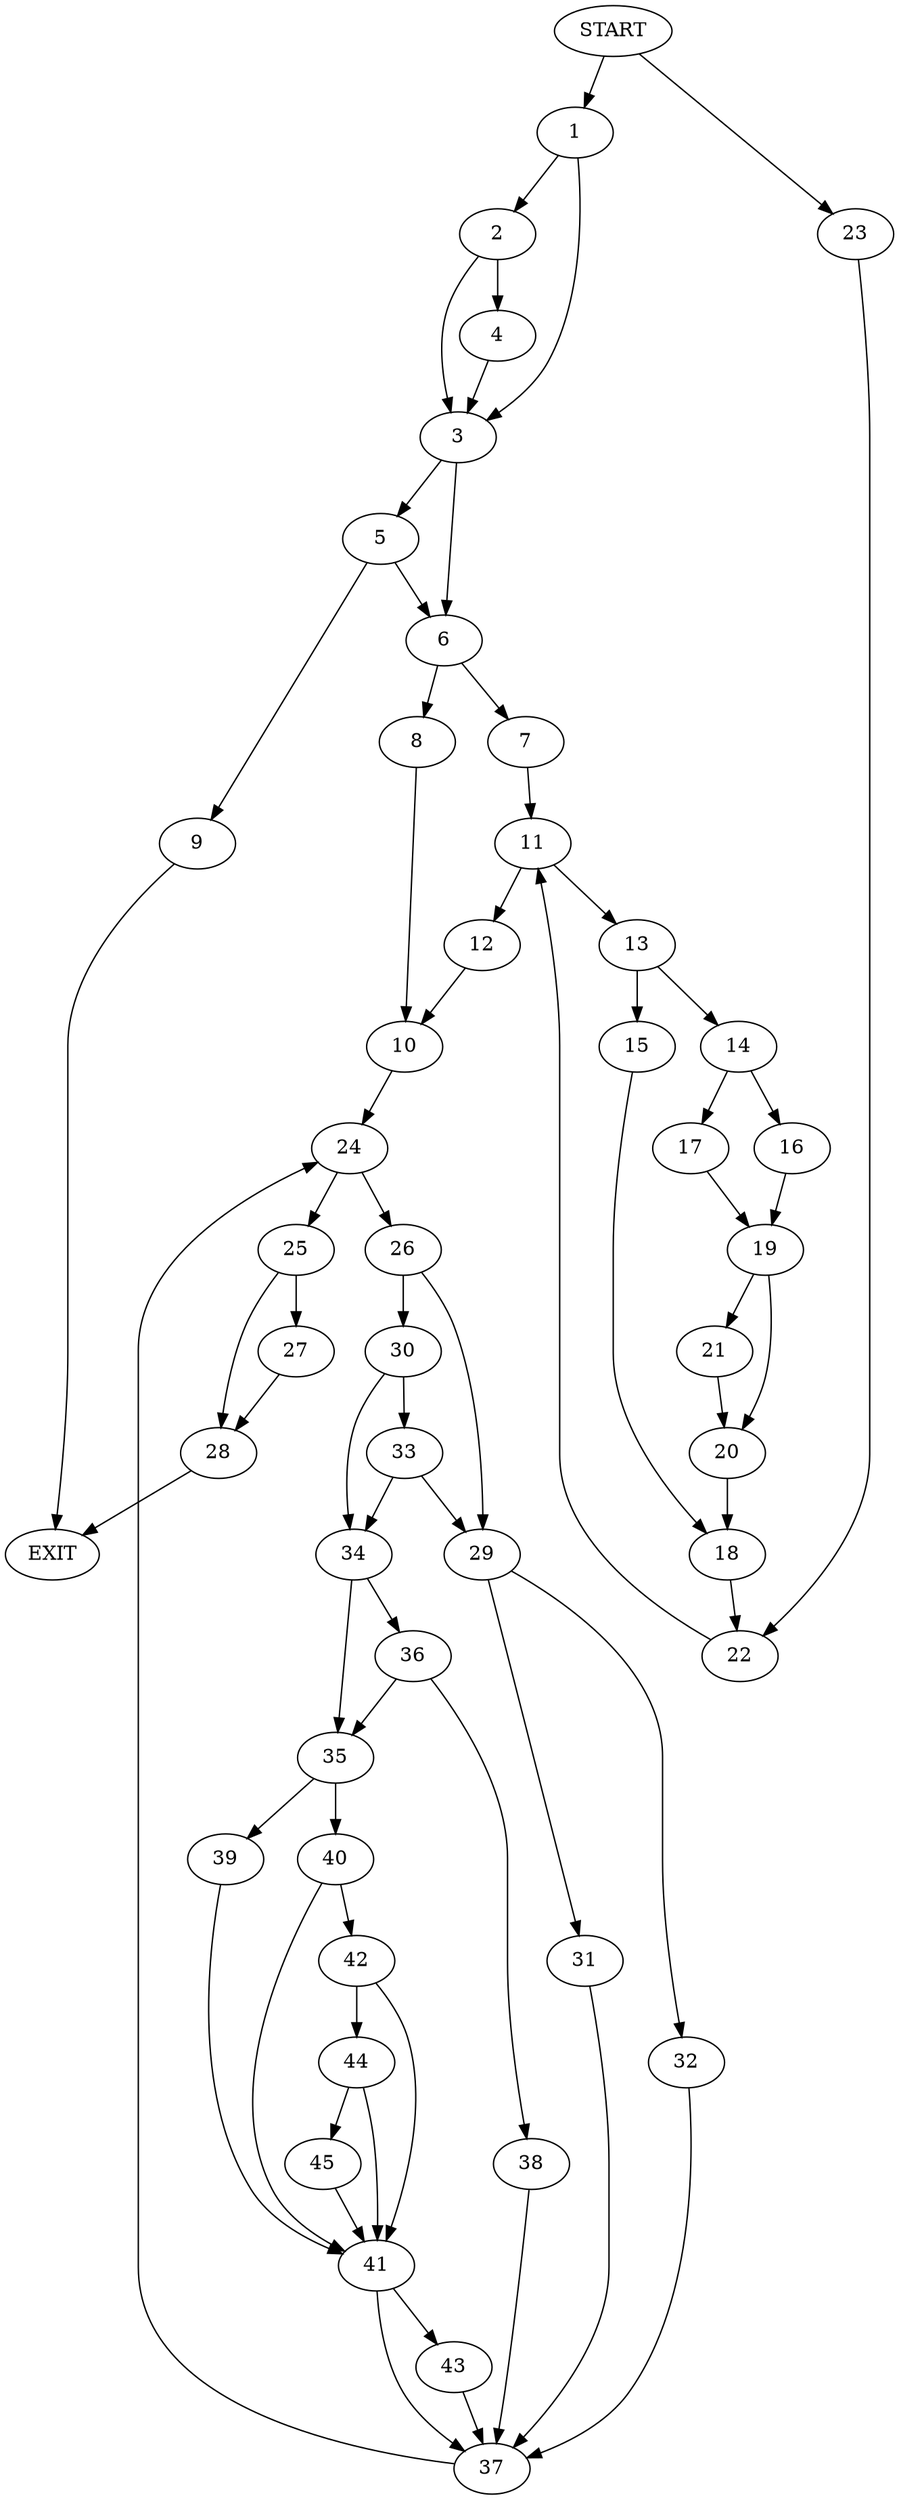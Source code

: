 digraph {
0 [label="START"]
46 [label="EXIT"]
0 -> 1
1 -> 2
1 -> 3
2 -> 3
2 -> 4
3 -> 5
3 -> 6
4 -> 3
6 -> 7
6 -> 8
5 -> 9
5 -> 6
9 -> 46
8 -> 10
7 -> 11
11 -> 12
11 -> 13
13 -> 14
13 -> 15
12 -> 10
14 -> 16
14 -> 17
15 -> 18
16 -> 19
17 -> 19
19 -> 20
19 -> 21
21 -> 20
20 -> 18
18 -> 22
22 -> 11
0 -> 23
23 -> 22
10 -> 24
24 -> 25
24 -> 26
25 -> 27
25 -> 28
26 -> 29
26 -> 30
29 -> 31
29 -> 32
30 -> 33
30 -> 34
34 -> 35
34 -> 36
33 -> 34
33 -> 29
32 -> 37
31 -> 37
37 -> 24
36 -> 35
36 -> 38
35 -> 39
35 -> 40
38 -> 37
39 -> 41
40 -> 42
40 -> 41
41 -> 43
41 -> 37
42 -> 41
42 -> 44
44 -> 41
44 -> 45
45 -> 41
43 -> 37
27 -> 28
28 -> 46
}
